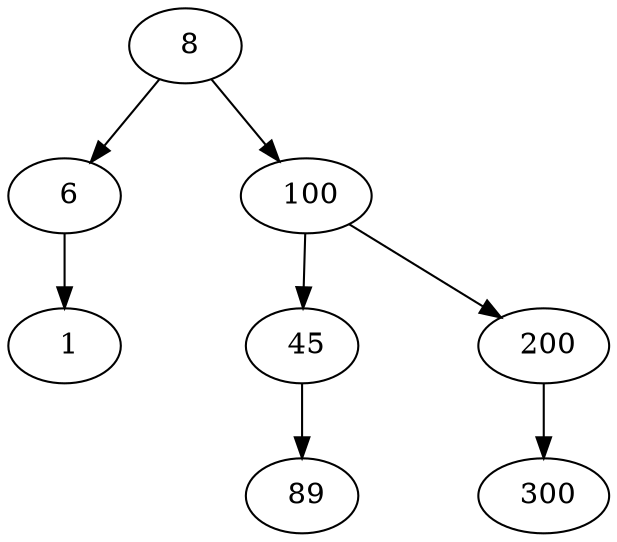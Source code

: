 digraph G { 

nodesep=0.8;

ranksep=0.5;


  
1[label=" 1" ];
6->1; 
6[label=" 6" ];
8->6; 
89[label=" 89" ];
45->89; 
45[label=" 45" ];
100->45; 
300[label=" 300" ];
200->300; 
200[label=" 200" ];
100->200; 
100[label=" 100" ];
8->100; 
8[label=" 8" ];


}


